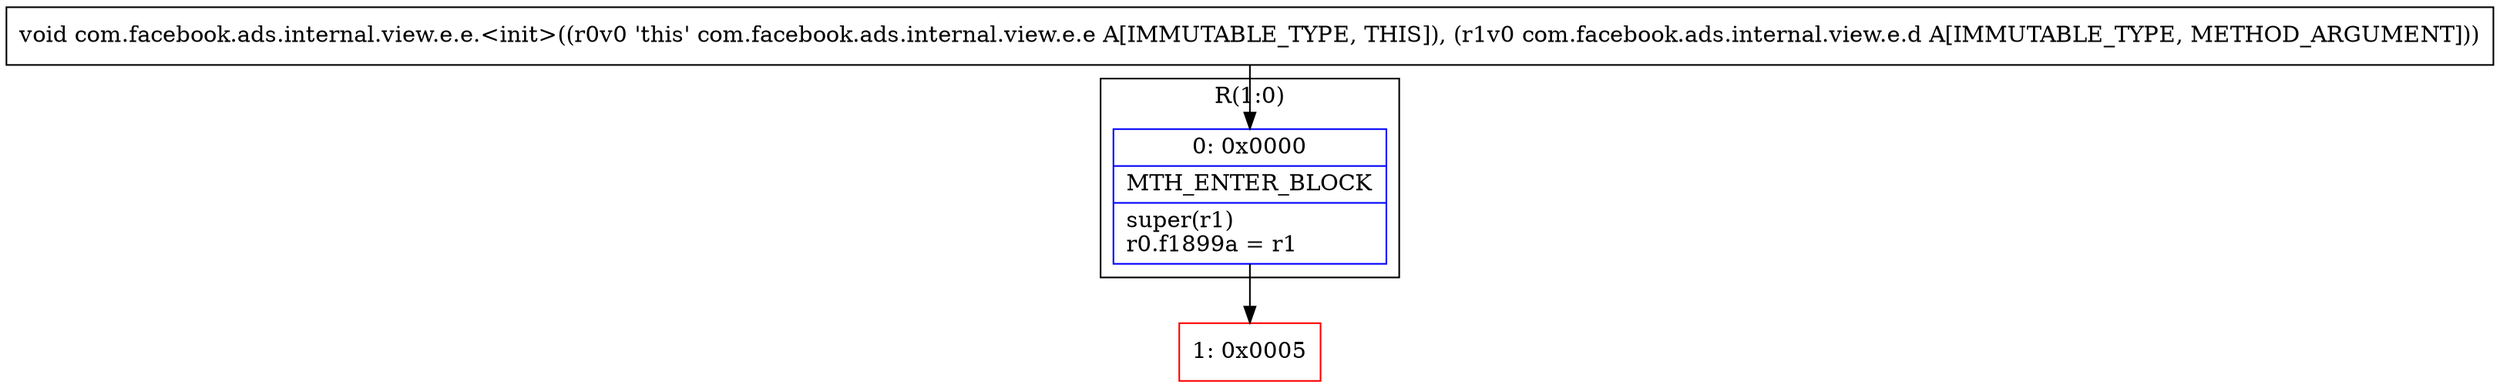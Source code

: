 digraph "CFG forcom.facebook.ads.internal.view.e.e.\<init\>(Lcom\/facebook\/ads\/internal\/view\/e\/d;)V" {
subgraph cluster_Region_743707069 {
label = "R(1:0)";
node [shape=record,color=blue];
Node_0 [shape=record,label="{0\:\ 0x0000|MTH_ENTER_BLOCK\l|super(r1)\lr0.f1899a = r1\l}"];
}
Node_1 [shape=record,color=red,label="{1\:\ 0x0005}"];
MethodNode[shape=record,label="{void com.facebook.ads.internal.view.e.e.\<init\>((r0v0 'this' com.facebook.ads.internal.view.e.e A[IMMUTABLE_TYPE, THIS]), (r1v0 com.facebook.ads.internal.view.e.d A[IMMUTABLE_TYPE, METHOD_ARGUMENT])) }"];
MethodNode -> Node_0;
Node_0 -> Node_1;
}

